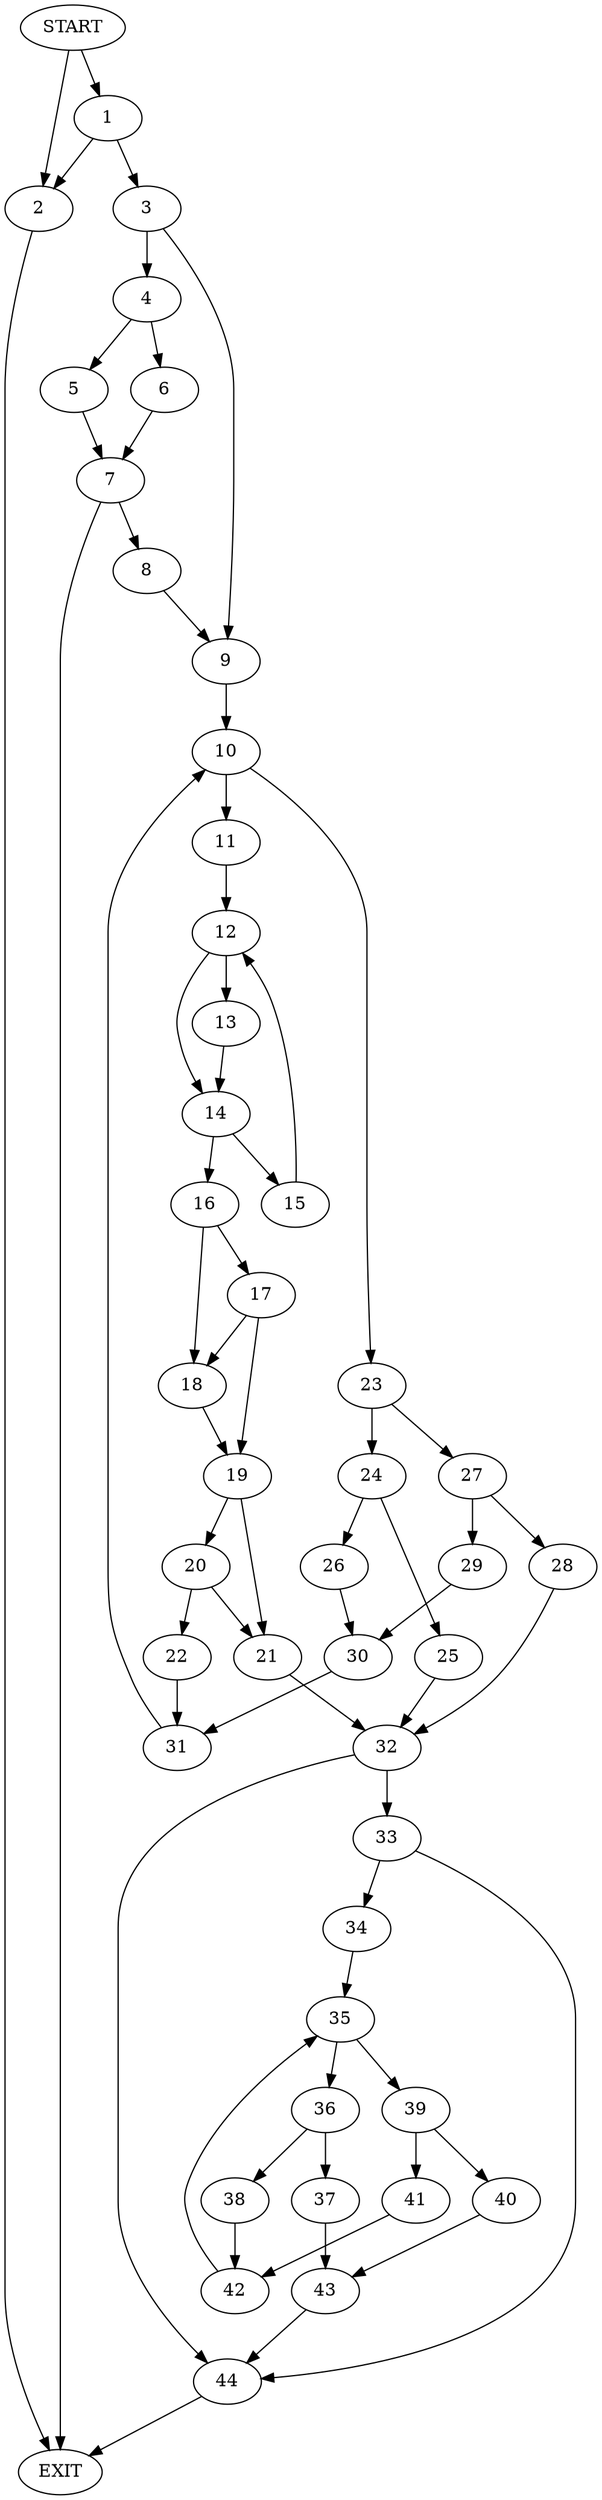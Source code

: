 digraph { 
0 [label="START"];
1;
2;
3;
4;
5;
6;
7;
8;
9;
10;
11;
12;
13;
14;
15;
16;
17;
18;
19;
20;
21;
22;
23;
24;
25;
26;
27;
28;
29;
30;
31;
32;
33;
34;
35;
36;
37;
38;
39;
40;
41;
42;
43;
44;
45[label="EXIT"];
0 -> 2;
0 -> 1;
1 -> 2;
1 -> 3;
2 -> 45;
3 -> 4;
3 -> 9;
4 -> 5;
4 -> 6;
5 -> 7;
6 -> 7;
7 -> 45;
7 -> 8;
8 -> 9;
9 -> 10;
10 -> 11;
10 -> 23;
11 -> 12;
12 -> 13;
12 -> 14;
13 -> 14;
14 -> 15;
14 -> 16;
15 -> 12;
16 -> 18;
16 -> 17;
17 -> 18;
17 -> 19;
18 -> 19;
19 -> 21;
19 -> 20;
20 -> 21;
20 -> 22;
21 -> 32;
22 -> 31;
23 -> 24;
23 -> 27;
24 -> 25;
24 -> 26;
25 -> 32;
26 -> 30;
27 -> 28;
27 -> 29;
28 -> 32;
29 -> 30;
30 -> 31;
31 -> 10;
32 -> 33;
32 -> 44;
33 -> 34;
33 -> 44;
34 -> 35;
35 -> 36;
35 -> 39;
36 -> 37;
36 -> 38;
37 -> 43;
38 -> 42;
39 -> 40;
39 -> 41;
40 -> 43;
41 -> 42;
42 -> 35;
43 -> 44;
44 -> 45;
}